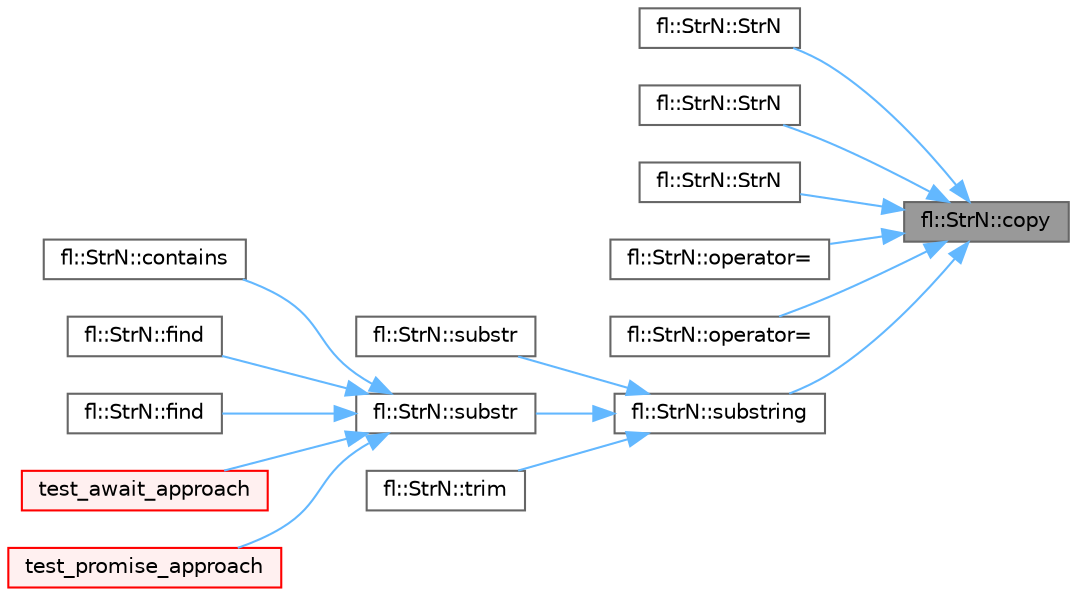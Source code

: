 digraph "fl::StrN::copy"
{
 // INTERACTIVE_SVG=YES
 // LATEX_PDF_SIZE
  bgcolor="transparent";
  edge [fontname=Helvetica,fontsize=10,labelfontname=Helvetica,labelfontsize=10];
  node [fontname=Helvetica,fontsize=10,shape=box,height=0.2,width=0.4];
  rankdir="RL";
  Node1 [id="Node000001",label="fl::StrN::copy",height=0.2,width=0.4,color="gray40", fillcolor="grey60", style="filled", fontcolor="black",tooltip=" "];
  Node1 -> Node2 [id="edge1_Node000001_Node000002",dir="back",color="steelblue1",style="solid",tooltip=" "];
  Node2 [id="Node000002",label="fl::StrN::StrN",height=0.2,width=0.4,color="grey40", fillcolor="white", style="filled",URL="$dc/d96/classfl_1_1_str_n_a9a0ada7c6d1933ad19d207e51b1e678f.html#a9a0ada7c6d1933ad19d207e51b1e678f",tooltip=" "];
  Node1 -> Node3 [id="edge2_Node000001_Node000003",dir="back",color="steelblue1",style="solid",tooltip=" "];
  Node3 [id="Node000003",label="fl::StrN::StrN",height=0.2,width=0.4,color="grey40", fillcolor="white", style="filled",URL="$dc/d96/classfl_1_1_str_n_a1456ce0dcca648f06d98b8f4db01316a.html#a1456ce0dcca648f06d98b8f4db01316a",tooltip=" "];
  Node1 -> Node4 [id="edge3_Node000001_Node000004",dir="back",color="steelblue1",style="solid",tooltip=" "];
  Node4 [id="Node000004",label="fl::StrN::StrN",height=0.2,width=0.4,color="grey40", fillcolor="white", style="filled",URL="$dc/d96/classfl_1_1_str_n_aa3a5831dd4ae7b95653109e4cefe5118.html#aa3a5831dd4ae7b95653109e4cefe5118",tooltip=" "];
  Node1 -> Node5 [id="edge4_Node000001_Node000005",dir="back",color="steelblue1",style="solid",tooltip=" "];
  Node5 [id="Node000005",label="fl::StrN::operator=",height=0.2,width=0.4,color="grey40", fillcolor="white", style="filled",URL="$dc/d96/classfl_1_1_str_n_a009b89e214d52895cf92d497def341e1.html#a009b89e214d52895cf92d497def341e1",tooltip=" "];
  Node1 -> Node6 [id="edge5_Node000001_Node000006",dir="back",color="steelblue1",style="solid",tooltip=" "];
  Node6 [id="Node000006",label="fl::StrN::operator=",height=0.2,width=0.4,color="grey40", fillcolor="white", style="filled",URL="$dc/d96/classfl_1_1_str_n_a01ae42252b3a54cf1ae246afed47cae6.html#a01ae42252b3a54cf1ae246afed47cae6",tooltip=" "];
  Node1 -> Node7 [id="edge6_Node000001_Node000007",dir="back",color="steelblue1",style="solid",tooltip=" "];
  Node7 [id="Node000007",label="fl::StrN::substring",height=0.2,width=0.4,color="grey40", fillcolor="white", style="filled",URL="$dc/d96/classfl_1_1_str_n_a9603b7cd3946e5478d645624d89951b8.html#a9603b7cd3946e5478d645624d89951b8",tooltip=" "];
  Node7 -> Node8 [id="edge7_Node000007_Node000008",dir="back",color="steelblue1",style="solid",tooltip=" "];
  Node8 [id="Node000008",label="fl::StrN::substr",height=0.2,width=0.4,color="grey40", fillcolor="white", style="filled",URL="$dc/d96/classfl_1_1_str_n_aebf2f0c1377306b5c85da573e51cb6ca.html#aebf2f0c1377306b5c85da573e51cb6ca",tooltip=" "];
  Node7 -> Node9 [id="edge8_Node000007_Node000009",dir="back",color="steelblue1",style="solid",tooltip=" "];
  Node9 [id="Node000009",label="fl::StrN::substr",height=0.2,width=0.4,color="grey40", fillcolor="white", style="filled",URL="$dc/d96/classfl_1_1_str_n_a21a0bc7b6460aea621fd132a2be492ef.html#a21a0bc7b6460aea621fd132a2be492ef",tooltip=" "];
  Node9 -> Node10 [id="edge9_Node000009_Node000010",dir="back",color="steelblue1",style="solid",tooltip=" "];
  Node10 [id="Node000010",label="fl::StrN::contains",height=0.2,width=0.4,color="grey40", fillcolor="white", style="filled",URL="$dc/d96/classfl_1_1_str_n_a7f868cc582f7d3c94c5126fea897bf65.html#a7f868cc582f7d3c94c5126fea897bf65",tooltip=" "];
  Node9 -> Node11 [id="edge10_Node000009_Node000011",dir="back",color="steelblue1",style="solid",tooltip=" "];
  Node11 [id="Node000011",label="fl::StrN::find",height=0.2,width=0.4,color="grey40", fillcolor="white", style="filled",URL="$dc/d96/classfl_1_1_str_n_a50c296e19f822e75f837ec32bb69b092.html#a50c296e19f822e75f837ec32bb69b092",tooltip=" "];
  Node9 -> Node12 [id="edge11_Node000009_Node000012",dir="back",color="steelblue1",style="solid",tooltip=" "];
  Node12 [id="Node000012",label="fl::StrN::find",height=0.2,width=0.4,color="grey40", fillcolor="white", style="filled",URL="$dc/d96/classfl_1_1_str_n_aa62dc83396432286df26528c970d9105.html#aa62dc83396432286df26528c970d9105",tooltip=" "];
  Node9 -> Node13 [id="edge12_Node000009_Node000013",dir="back",color="steelblue1",style="solid",tooltip=" "];
  Node13 [id="Node000013",label="test_await_approach",height=0.2,width=0.4,color="red", fillcolor="#FFF0F0", style="filled",URL="$d5/dec/_net_test_real_8h_a75e6549812ad7bff897e0c92a225878a.html#a75e6549812ad7bff897e0c92a225878a",tooltip=" "];
  Node9 -> Node15 [id="edge13_Node000009_Node000015",dir="back",color="steelblue1",style="solid",tooltip=" "];
  Node15 [id="Node000015",label="test_promise_approach",height=0.2,width=0.4,color="red", fillcolor="#FFF0F0", style="filled",URL="$d5/dec/_net_test_real_8h_a63e6ab1f58438832fe951d98467c6db1.html#a63e6ab1f58438832fe951d98467c6db1",tooltip=" "];
  Node7 -> Node16 [id="edge14_Node000007_Node000016",dir="back",color="steelblue1",style="solid",tooltip=" "];
  Node16 [id="Node000016",label="fl::StrN::trim",height=0.2,width=0.4,color="grey40", fillcolor="white", style="filled",URL="$dc/d96/classfl_1_1_str_n_aafcfa50cdae5aa91c45d0d98c01f265d.html#aafcfa50cdae5aa91c45d0d98c01f265d",tooltip=" "];
}
